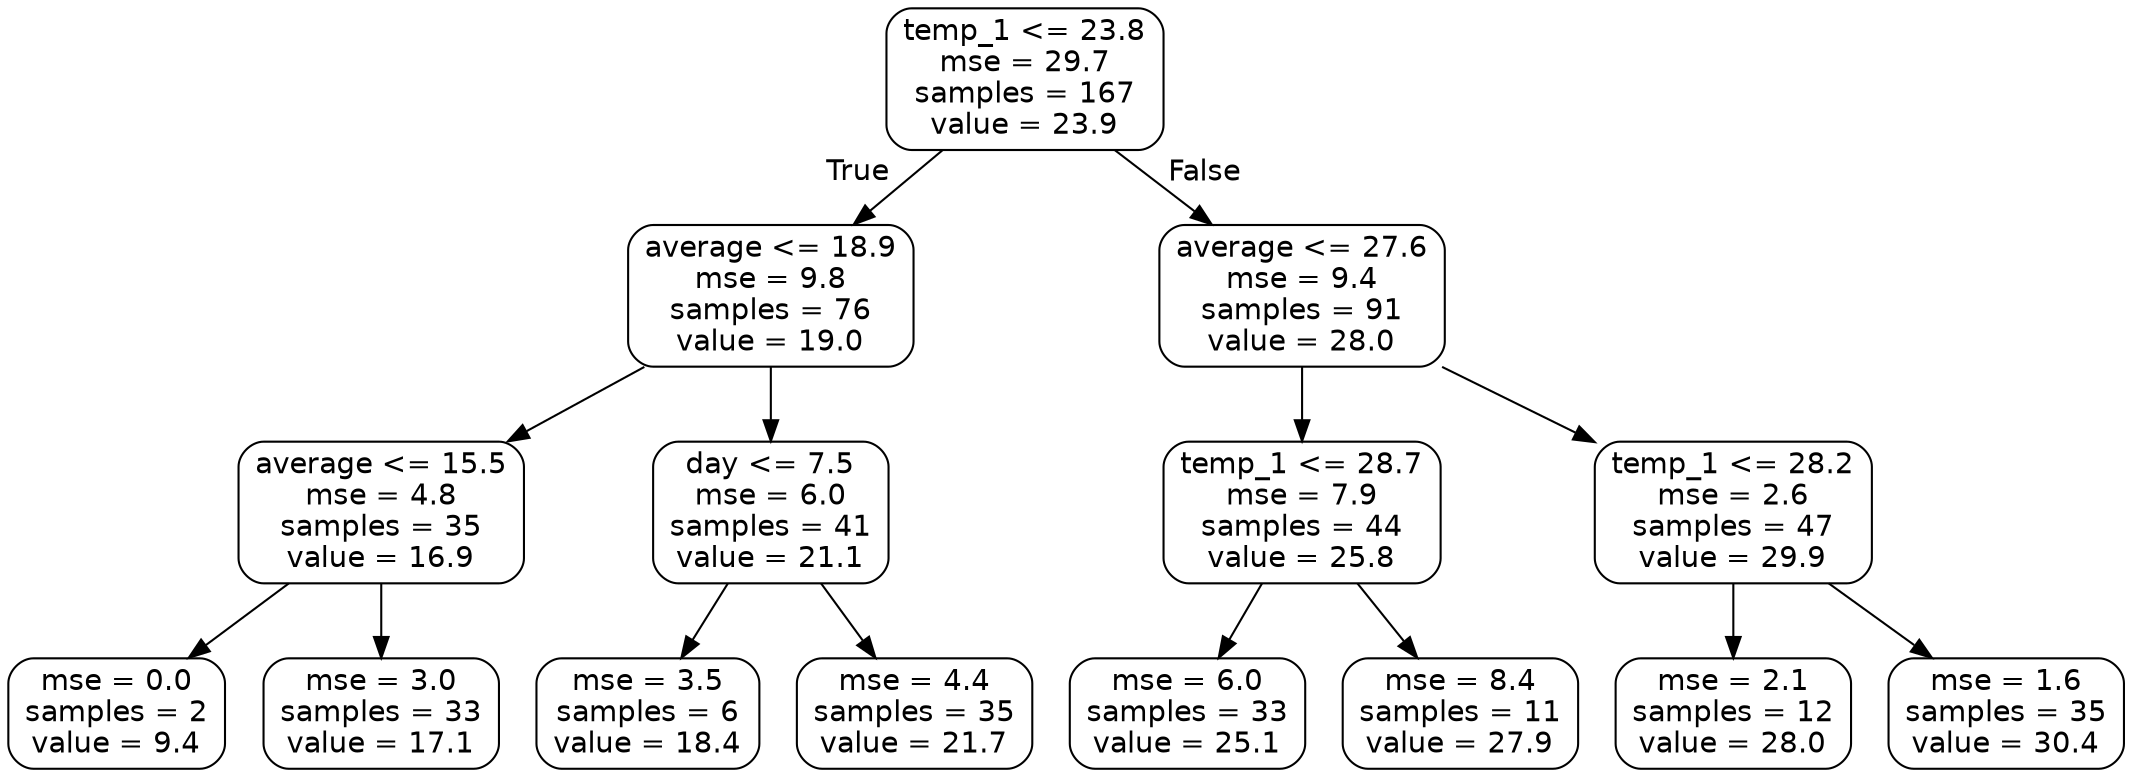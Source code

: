 digraph Tree {
node [shape=box, style="rounded", color="black", fontname=helvetica] ;
edge [fontname=helvetica] ;
0 [label="temp_1 <= 23.8\nmse = 29.7\nsamples = 167\nvalue = 23.9"] ;
1 [label="average <= 18.9\nmse = 9.8\nsamples = 76\nvalue = 19.0"] ;
0 -> 1 [labeldistance=2.5, labelangle=45, headlabel="True"] ;
2 [label="average <= 15.5\nmse = 4.8\nsamples = 35\nvalue = 16.9"] ;
1 -> 2 ;
3 [label="mse = 0.0\nsamples = 2\nvalue = 9.4"] ;
2 -> 3 ;
4 [label="mse = 3.0\nsamples = 33\nvalue = 17.1"] ;
2 -> 4 ;
5 [label="day <= 7.5\nmse = 6.0\nsamples = 41\nvalue = 21.1"] ;
1 -> 5 ;
6 [label="mse = 3.5\nsamples = 6\nvalue = 18.4"] ;
5 -> 6 ;
7 [label="mse = 4.4\nsamples = 35\nvalue = 21.7"] ;
5 -> 7 ;
8 [label="average <= 27.6\nmse = 9.4\nsamples = 91\nvalue = 28.0"] ;
0 -> 8 [labeldistance=2.5, labelangle=-45, headlabel="False"] ;
9 [label="temp_1 <= 28.7\nmse = 7.9\nsamples = 44\nvalue = 25.8"] ;
8 -> 9 ;
10 [label="mse = 6.0\nsamples = 33\nvalue = 25.1"] ;
9 -> 10 ;
11 [label="mse = 8.4\nsamples = 11\nvalue = 27.9"] ;
9 -> 11 ;
12 [label="temp_1 <= 28.2\nmse = 2.6\nsamples = 47\nvalue = 29.9"] ;
8 -> 12 ;
13 [label="mse = 2.1\nsamples = 12\nvalue = 28.0"] ;
12 -> 13 ;
14 [label="mse = 1.6\nsamples = 35\nvalue = 30.4"] ;
12 -> 14 ;
}